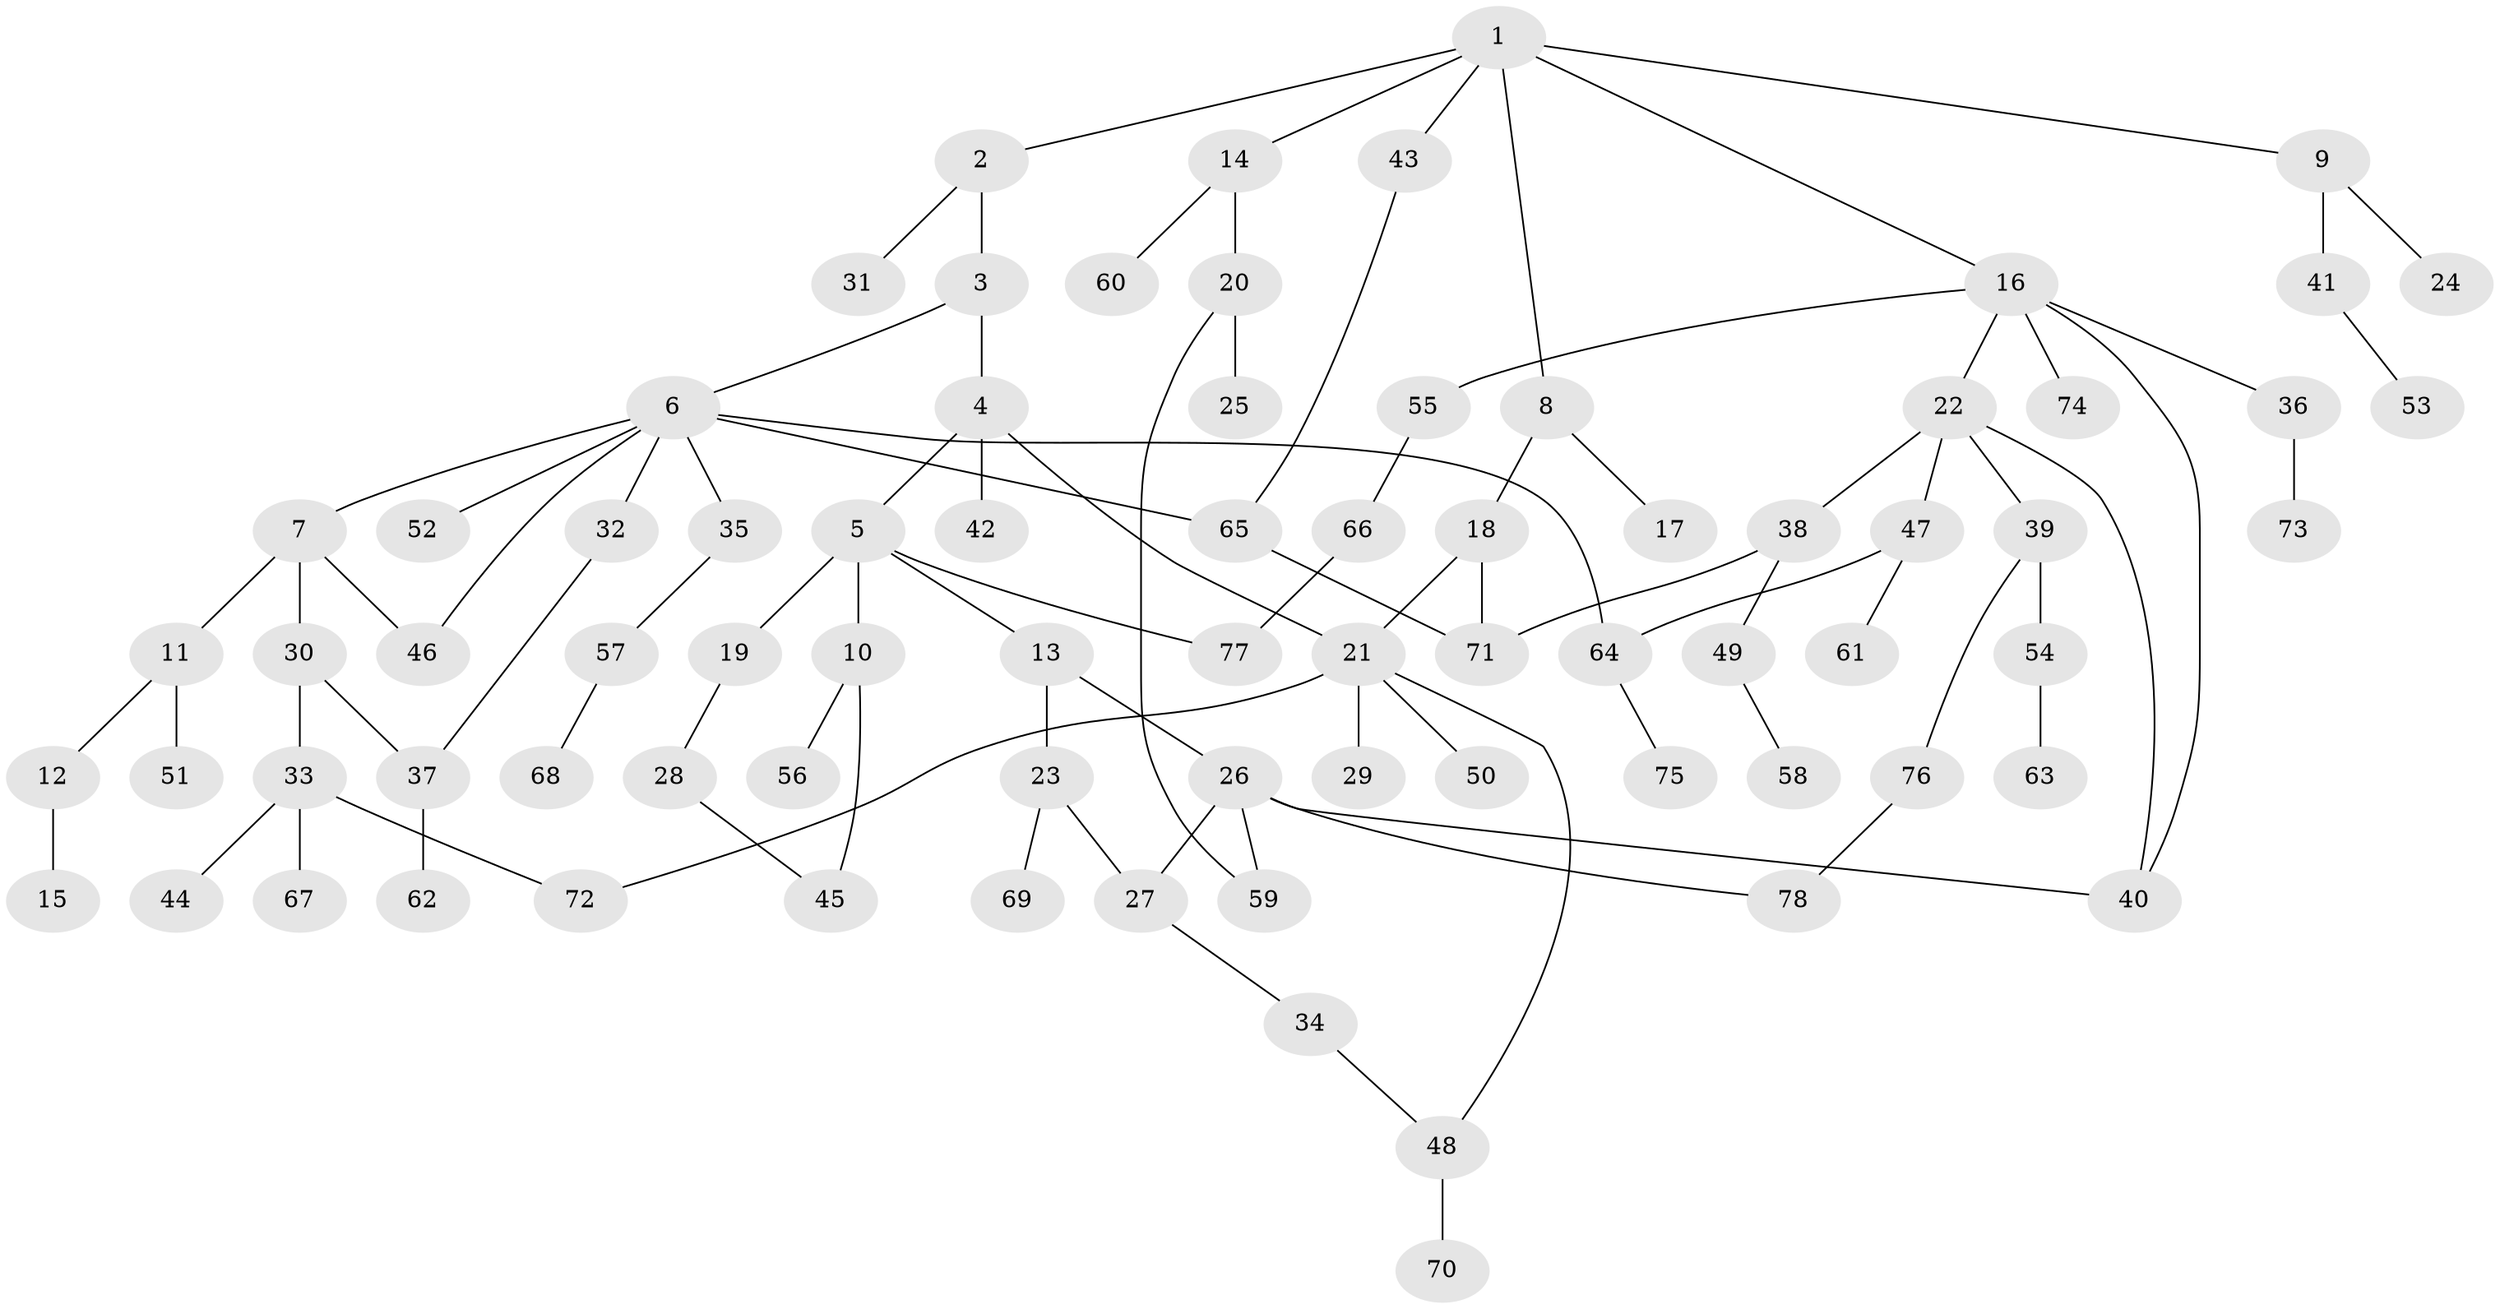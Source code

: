 // coarse degree distribution, {3: 0.08695652173913043, 4: 0.21739130434782608, 1: 0.43478260869565216, 2: 0.17391304347826086, 7: 0.043478260869565216, 9: 0.043478260869565216}
// Generated by graph-tools (version 1.1) at 2025/44/03/04/25 21:44:52]
// undirected, 78 vertices, 93 edges
graph export_dot {
graph [start="1"]
  node [color=gray90,style=filled];
  1;
  2;
  3;
  4;
  5;
  6;
  7;
  8;
  9;
  10;
  11;
  12;
  13;
  14;
  15;
  16;
  17;
  18;
  19;
  20;
  21;
  22;
  23;
  24;
  25;
  26;
  27;
  28;
  29;
  30;
  31;
  32;
  33;
  34;
  35;
  36;
  37;
  38;
  39;
  40;
  41;
  42;
  43;
  44;
  45;
  46;
  47;
  48;
  49;
  50;
  51;
  52;
  53;
  54;
  55;
  56;
  57;
  58;
  59;
  60;
  61;
  62;
  63;
  64;
  65;
  66;
  67;
  68;
  69;
  70;
  71;
  72;
  73;
  74;
  75;
  76;
  77;
  78;
  1 -- 2;
  1 -- 8;
  1 -- 9;
  1 -- 14;
  1 -- 16;
  1 -- 43;
  2 -- 3;
  2 -- 31;
  3 -- 4;
  3 -- 6;
  4 -- 5;
  4 -- 42;
  4 -- 21;
  5 -- 10;
  5 -- 13;
  5 -- 19;
  5 -- 77;
  6 -- 7;
  6 -- 32;
  6 -- 35;
  6 -- 52;
  6 -- 65;
  6 -- 64;
  6 -- 46;
  7 -- 11;
  7 -- 30;
  7 -- 46;
  8 -- 17;
  8 -- 18;
  9 -- 24;
  9 -- 41;
  10 -- 56;
  10 -- 45;
  11 -- 12;
  11 -- 51;
  12 -- 15;
  13 -- 23;
  13 -- 26;
  14 -- 20;
  14 -- 60;
  16 -- 22;
  16 -- 36;
  16 -- 55;
  16 -- 74;
  16 -- 40;
  18 -- 21;
  18 -- 71;
  19 -- 28;
  20 -- 25;
  20 -- 59;
  21 -- 29;
  21 -- 50;
  21 -- 72;
  21 -- 48;
  22 -- 38;
  22 -- 39;
  22 -- 47;
  22 -- 40;
  23 -- 27;
  23 -- 69;
  26 -- 40;
  26 -- 59;
  26 -- 78;
  26 -- 27;
  27 -- 34;
  28 -- 45;
  30 -- 33;
  30 -- 37;
  32 -- 37;
  33 -- 44;
  33 -- 67;
  33 -- 72;
  34 -- 48;
  35 -- 57;
  36 -- 73;
  37 -- 62;
  38 -- 49;
  38 -- 71;
  39 -- 54;
  39 -- 76;
  41 -- 53;
  43 -- 65;
  47 -- 61;
  47 -- 64;
  48 -- 70;
  49 -- 58;
  54 -- 63;
  55 -- 66;
  57 -- 68;
  64 -- 75;
  65 -- 71;
  66 -- 77;
  76 -- 78;
}
